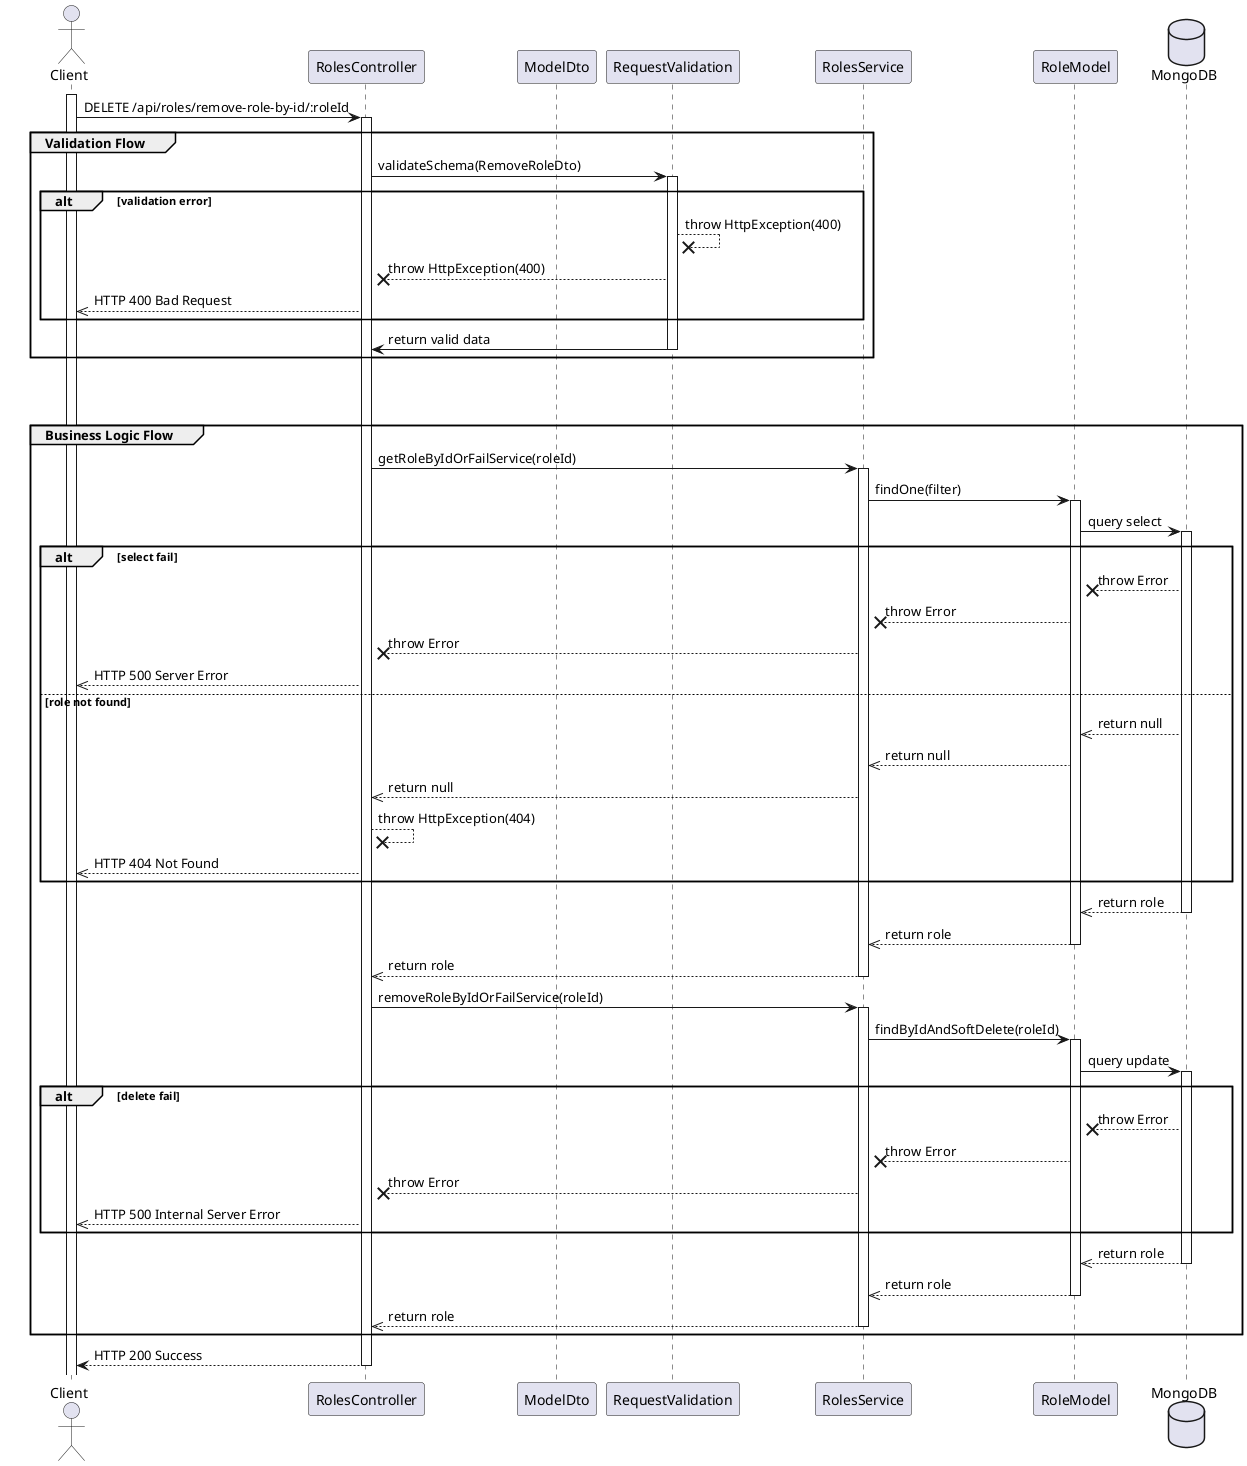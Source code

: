 @startuml Remove Role

actor Client
participant RolesController
participant ModelDto
participant RequestValidation
participant RolesService
participant RoleModel
database MongoDB

activate Client
Client -> RolesController: DELETE /api/roles/remove-role-by-id/:roleId
activate RolesController

group Validation Flow
    RolesController -> RequestValidation: validateSchema(RemoveRoleDto)
    activate RequestValidation
    
    alt validation error
        RequestValidation --x RequestValidation: throw HttpException(400)
        RequestValidation --x RolesController: throw HttpException(400)
        RolesController -->> Client: HTTP 400 Bad Request
    end

    RequestValidation -> RolesController: return valid data
    deactivate RequestValidation
end

break
break

group Business Logic Flow
    RolesController -> RolesService: getRoleByIdOrFailService(roleId)
    activate RolesService
    
    RolesService -> RoleModel: findOne(filter)
    activate RoleModel
    RoleModel -> MongoDB: query select
    activate MongoDB

    alt select fail
        MongoDB --x RoleModel: throw Error
        RoleModel --x RolesService: throw Error
        RolesService --x RolesController: throw Error
        RolesController -->> Client: HTTP 500 Server Error
    else role not found
        MongoDB -->> RoleModel: return null
        RoleModel -->> RolesService: return null
        RolesService -->> RolesController: return null
        RolesController --x RolesController: throw HttpException(404)
        RolesController -->> Client: HTTP 404 Not Found
    end

    MongoDB -->> RoleModel: return role
    deactivate MongoDB
    RoleModel -->> RolesService: return role
    deactivate RoleModel
    RolesService -->> RolesController: return role
    deactivate RolesService

    RolesController -> RolesService: removeRoleByIdOrFailService(roleId)
    activate RolesService
    RolesService -> RoleModel: findByIdAndSoftDelete(roleId)
    activate RoleModel
    RoleModel -> MongoDB: query update
    activate MongoDB

    alt delete fail
        MongoDB --x RoleModel: throw Error
        RoleModel --x RolesService: throw Error
        RolesService --x RolesController: throw Error
        RolesController -->> Client: HTTP 500 Internal Server Error
    end

    MongoDB -->> RoleModel: return role
    deactivate MongoDB
    RoleModel -->> RolesService: return role
    deactivate RoleModel
    RolesService -->> RolesController: return role
    deactivate RolesService
end


RolesController --> Client: HTTP 200 Success
deactivate RolesController


@enduml
